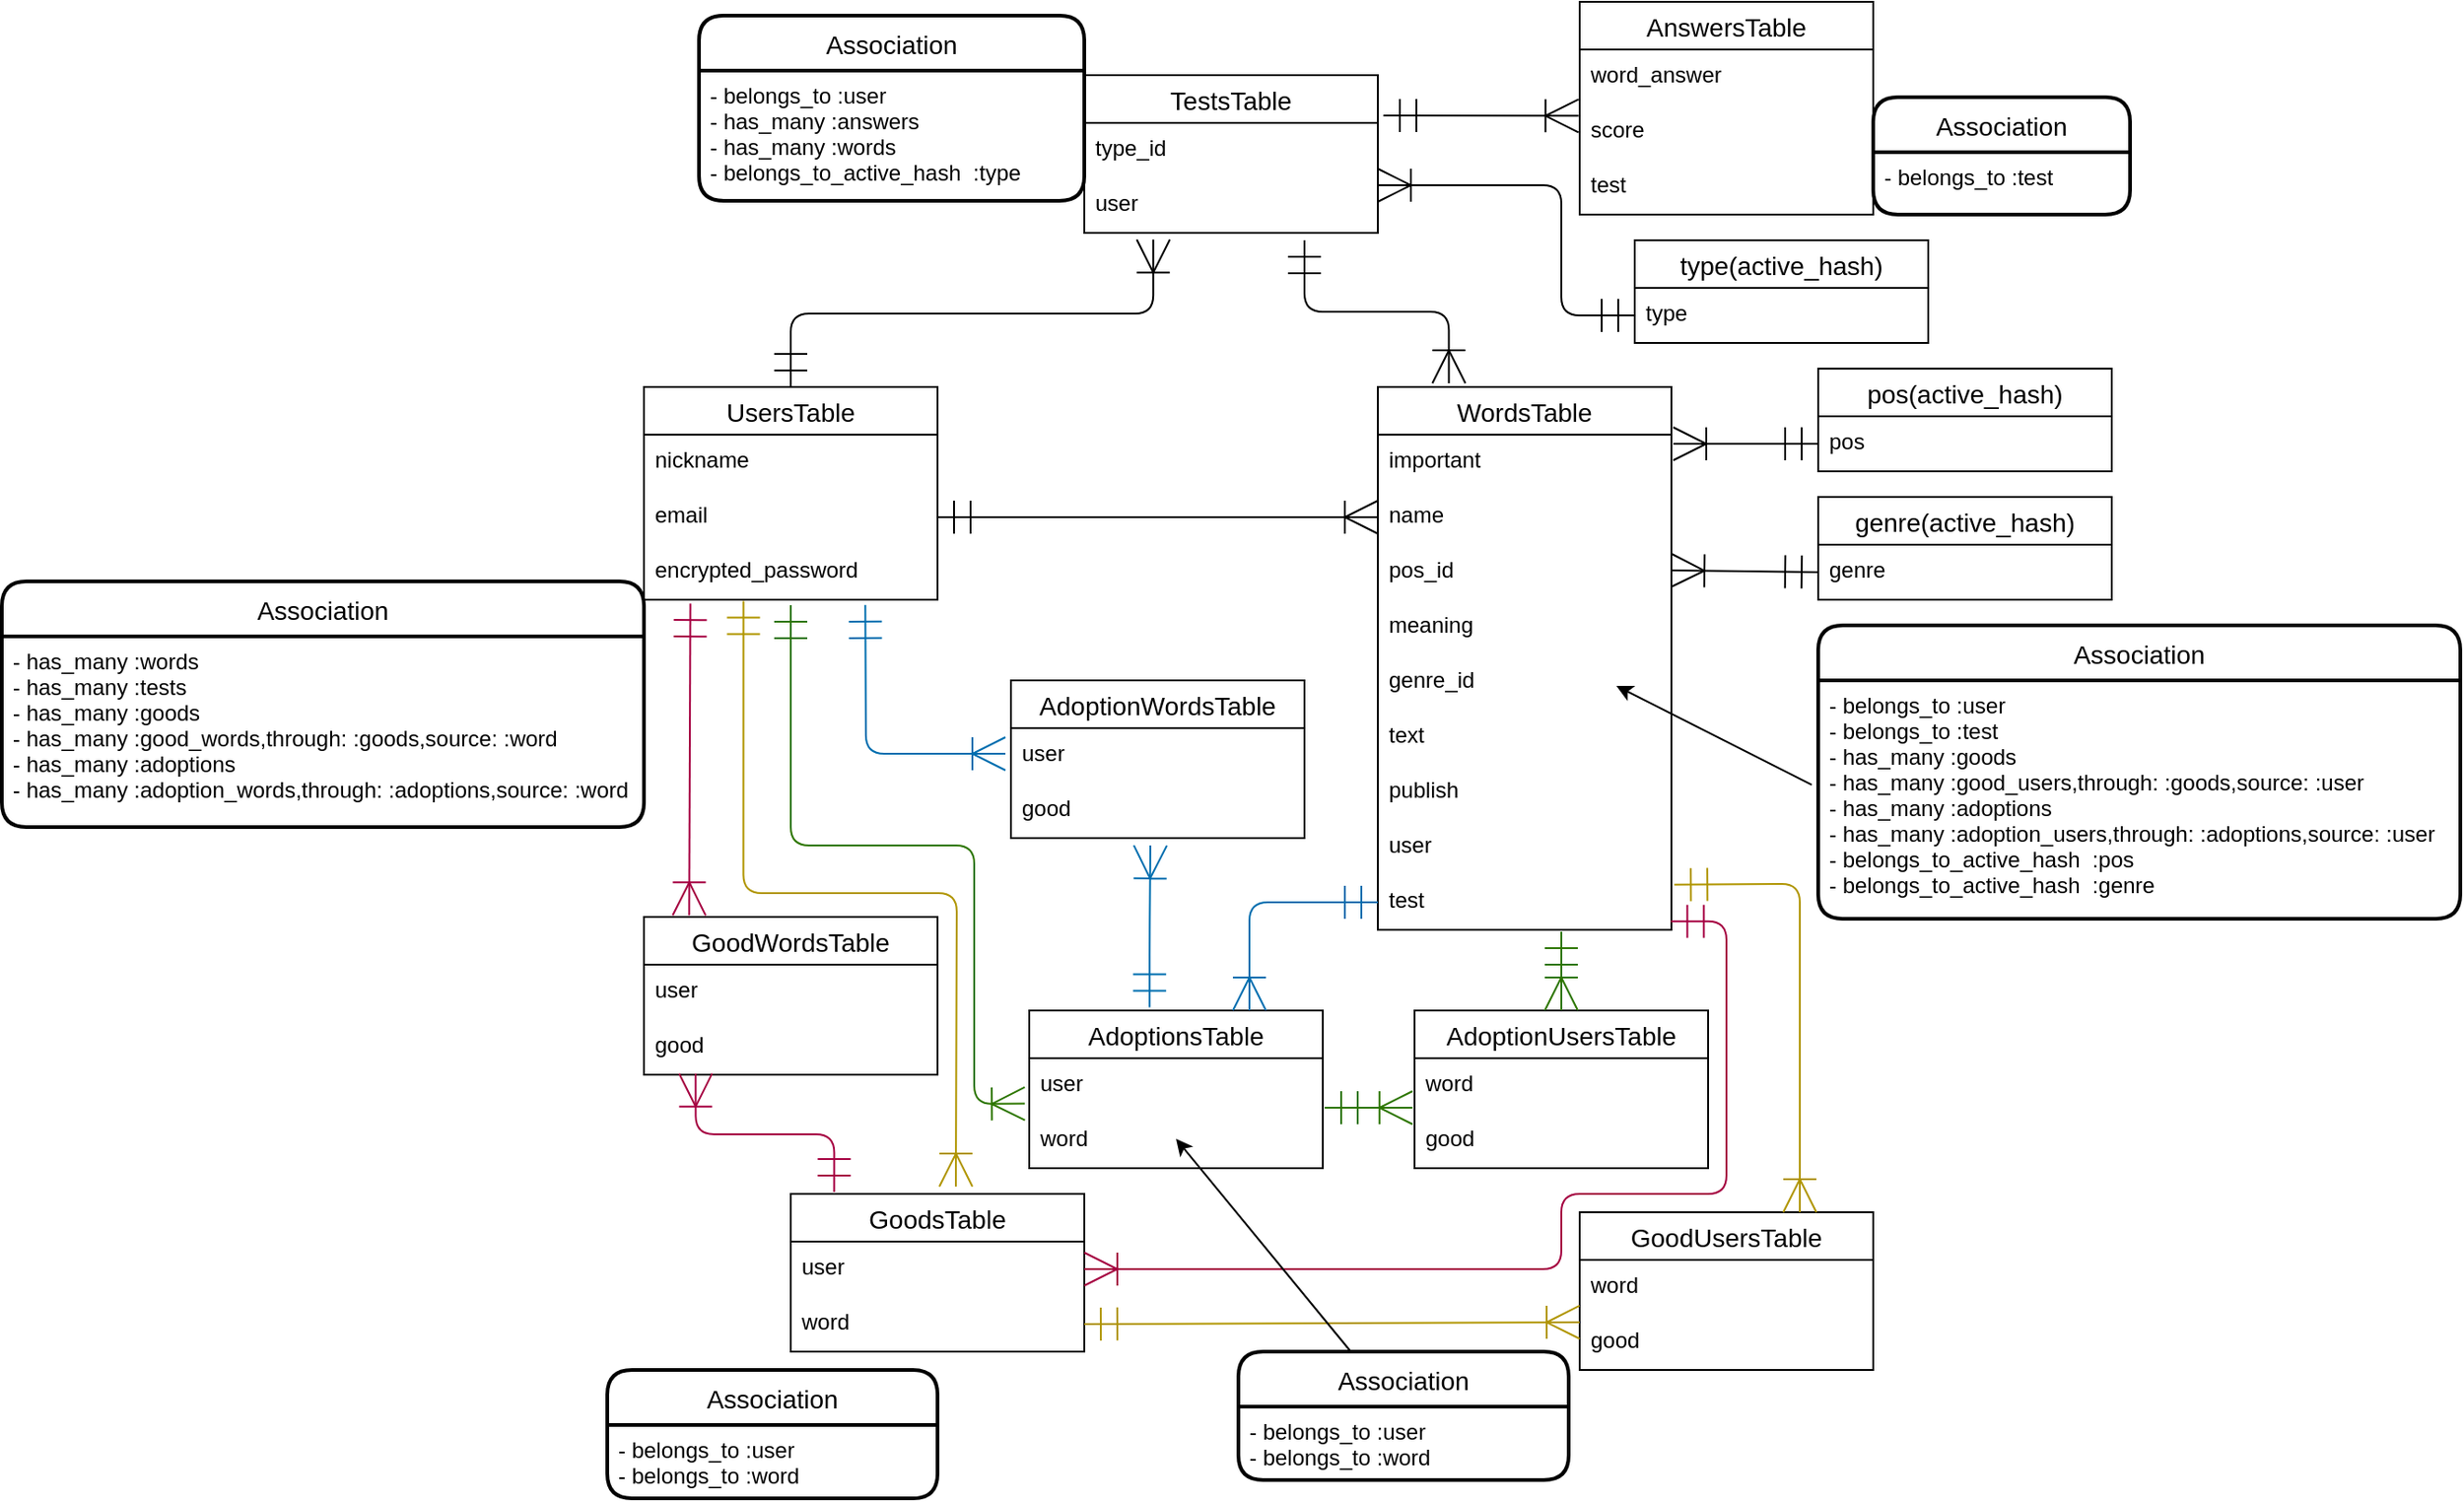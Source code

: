 <mxfile>
    <diagram id="oTgvewbKhOO6vjfjppx2" name="ページ1">
        <mxGraphModel dx="2643" dy="1571" grid="1" gridSize="10" guides="1" tooltips="1" connect="1" arrows="1" fold="1" page="1" pageScale="1" pageWidth="827" pageHeight="1169" math="0" shadow="0">
            <root>
                <mxCell id="0"/>
                <mxCell id="1" parent="0"/>
                <mxCell id="2" value="UsersTable" style="swimlane;fontStyle=0;childLayout=stackLayout;horizontal=1;startSize=26;horizontalStack=0;resizeParent=1;resizeParentMax=0;resizeLast=0;collapsible=1;marginBottom=0;align=center;fontSize=14;" parent="1" vertex="1">
                    <mxGeometry x="470" y="350" width="160" height="116" as="geometry"/>
                </mxCell>
                <mxCell id="3" value="nickname" style="text;strokeColor=none;fillColor=none;spacingLeft=4;spacingRight=4;overflow=hidden;rotatable=0;points=[[0,0.5],[1,0.5]];portConstraint=eastwest;fontSize=12;" parent="2" vertex="1">
                    <mxGeometry y="26" width="160" height="30" as="geometry"/>
                </mxCell>
                <mxCell id="4" value="email" style="text;strokeColor=none;fillColor=none;spacingLeft=4;spacingRight=4;overflow=hidden;rotatable=0;points=[[0,0.5],[1,0.5]];portConstraint=eastwest;fontSize=12;" parent="2" vertex="1">
                    <mxGeometry y="56" width="160" height="30" as="geometry"/>
                </mxCell>
                <mxCell id="5" value="encrypted_password" style="text;strokeColor=none;fillColor=none;spacingLeft=4;spacingRight=4;overflow=hidden;rotatable=0;points=[[0,0.5],[1,0.5]];portConstraint=eastwest;fontSize=12;" parent="2" vertex="1">
                    <mxGeometry y="86" width="160" height="30" as="geometry"/>
                </mxCell>
                <mxCell id="6" value="GoodsTable" style="swimlane;fontStyle=0;childLayout=stackLayout;horizontal=1;startSize=26;horizontalStack=0;resizeParent=1;resizeParentMax=0;resizeLast=0;collapsible=1;marginBottom=0;align=center;fontSize=14;" parent="1" vertex="1">
                    <mxGeometry x="550" y="790" width="160" height="86" as="geometry"/>
                </mxCell>
                <mxCell id="7" value="user" style="text;strokeColor=none;fillColor=none;spacingLeft=4;spacingRight=4;overflow=hidden;rotatable=0;points=[[0,0.5],[1,0.5]];portConstraint=eastwest;fontSize=12;" parent="6" vertex="1">
                    <mxGeometry y="26" width="160" height="30" as="geometry"/>
                </mxCell>
                <mxCell id="8" value="word" style="text;strokeColor=none;fillColor=none;spacingLeft=4;spacingRight=4;overflow=hidden;rotatable=0;points=[[0,0.5],[1,0.5]];portConstraint=eastwest;fontSize=12;" parent="6" vertex="1">
                    <mxGeometry y="56" width="160" height="30" as="geometry"/>
                </mxCell>
                <mxCell id="10" value="WordsTable" style="swimlane;fontStyle=0;childLayout=stackLayout;horizontal=1;startSize=26;horizontalStack=0;resizeParent=1;resizeParentMax=0;resizeLast=0;collapsible=1;marginBottom=0;align=center;fontSize=14;" parent="1" vertex="1">
                    <mxGeometry x="870" y="350" width="160" height="296" as="geometry"/>
                </mxCell>
                <mxCell id="15" value="important" style="text;strokeColor=none;fillColor=none;spacingLeft=4;spacingRight=4;overflow=hidden;rotatable=0;points=[[0,0.5],[1,0.5]];portConstraint=eastwest;fontSize=12;" parent="10" vertex="1">
                    <mxGeometry y="26" width="160" height="30" as="geometry"/>
                </mxCell>
                <mxCell id="11" value="name" style="text;strokeColor=none;fillColor=none;spacingLeft=4;spacingRight=4;overflow=hidden;rotatable=0;points=[[0,0.5],[1,0.5]];portConstraint=eastwest;fontSize=12;" parent="10" vertex="1">
                    <mxGeometry y="56" width="160" height="30" as="geometry"/>
                </mxCell>
                <mxCell id="16" value="pos_id" style="text;strokeColor=none;fillColor=none;spacingLeft=4;spacingRight=4;overflow=hidden;rotatable=0;points=[[0,0.5],[1,0.5]];portConstraint=eastwest;fontSize=12;" parent="10" vertex="1">
                    <mxGeometry y="86" width="160" height="30" as="geometry"/>
                </mxCell>
                <mxCell id="12" value="meaning" style="text;strokeColor=none;fillColor=none;spacingLeft=4;spacingRight=4;overflow=hidden;rotatable=0;points=[[0,0.5],[1,0.5]];portConstraint=eastwest;fontSize=12;" parent="10" vertex="1">
                    <mxGeometry y="116" width="160" height="30" as="geometry"/>
                </mxCell>
                <mxCell id="14" value="genre_id" style="text;strokeColor=none;fillColor=none;spacingLeft=4;spacingRight=4;overflow=hidden;rotatable=0;points=[[0,0.5],[1,0.5]];portConstraint=eastwest;fontSize=12;" parent="10" vertex="1">
                    <mxGeometry y="146" width="160" height="30" as="geometry"/>
                </mxCell>
                <mxCell id="13" value="text" style="text;strokeColor=none;fillColor=none;spacingLeft=4;spacingRight=4;overflow=hidden;rotatable=0;points=[[0,0.5],[1,0.5]];portConstraint=eastwest;fontSize=12;" parent="10" vertex="1">
                    <mxGeometry y="176" width="160" height="30" as="geometry"/>
                </mxCell>
                <mxCell id="103" value="" style="endArrow=classic;html=1;exitX=-0.01;exitY=0.438;exitDx=0;exitDy=0;exitPerimeter=0;" edge="1" parent="10" source="61">
                    <mxGeometry width="50" height="50" relative="1" as="geometry">
                        <mxPoint x="230" y="220" as="sourcePoint"/>
                        <mxPoint x="130" y="163" as="targetPoint"/>
                    </mxGeometry>
                </mxCell>
                <mxCell id="17" value="publish" style="text;strokeColor=none;fillColor=none;spacingLeft=4;spacingRight=4;overflow=hidden;rotatable=0;points=[[0,0.5],[1,0.5]];portConstraint=eastwest;fontSize=12;" parent="10" vertex="1">
                    <mxGeometry y="206" width="160" height="30" as="geometry"/>
                </mxCell>
                <mxCell id="34" value="user" style="text;strokeColor=none;fillColor=none;spacingLeft=4;spacingRight=4;overflow=hidden;rotatable=0;points=[[0,0.5],[1,0.5]];portConstraint=eastwest;fontSize=12;" parent="10" vertex="1">
                    <mxGeometry y="236" width="160" height="30" as="geometry"/>
                </mxCell>
                <mxCell id="73" value="test" style="text;strokeColor=none;fillColor=none;spacingLeft=4;spacingRight=4;overflow=hidden;rotatable=0;points=[[0,0.5],[1,0.5]];portConstraint=eastwest;fontSize=12;" parent="10" vertex="1">
                    <mxGeometry y="266" width="160" height="30" as="geometry"/>
                </mxCell>
                <mxCell id="18" value="GoodWordsTable" style="swimlane;fontStyle=0;childLayout=stackLayout;horizontal=1;startSize=26;horizontalStack=0;resizeParent=1;resizeParentMax=0;resizeLast=0;collapsible=1;marginBottom=0;align=center;fontSize=14;" parent="1" vertex="1">
                    <mxGeometry x="470" y="639" width="160" height="86" as="geometry"/>
                </mxCell>
                <mxCell id="64" value="user" style="text;strokeColor=none;fillColor=none;spacingLeft=4;spacingRight=4;overflow=hidden;rotatable=0;points=[[0,0.5],[1,0.5]];portConstraint=eastwest;fontSize=12;" parent="18" vertex="1">
                    <mxGeometry y="26" width="160" height="30" as="geometry"/>
                </mxCell>
                <mxCell id="63" value="good" style="text;strokeColor=none;fillColor=none;spacingLeft=4;spacingRight=4;overflow=hidden;rotatable=0;points=[[0,0.5],[1,0.5]];portConstraint=eastwest;fontSize=12;" parent="18" vertex="1">
                    <mxGeometry y="56" width="160" height="30" as="geometry"/>
                </mxCell>
                <mxCell id="21" value="GoodUsersTable" style="swimlane;fontStyle=0;childLayout=stackLayout;horizontal=1;startSize=26;horizontalStack=0;resizeParent=1;resizeParentMax=0;resizeLast=0;collapsible=1;marginBottom=0;align=center;fontSize=14;" parent="1" vertex="1">
                    <mxGeometry x="980" y="800" width="160" height="86" as="geometry"/>
                </mxCell>
                <mxCell id="65" value="word" style="text;strokeColor=none;fillColor=none;spacingLeft=4;spacingRight=4;overflow=hidden;rotatable=0;points=[[0,0.5],[1,0.5]];portConstraint=eastwest;fontSize=12;" parent="21" vertex="1">
                    <mxGeometry y="26" width="160" height="30" as="geometry"/>
                </mxCell>
                <mxCell id="66" value="good" style="text;strokeColor=none;fillColor=none;spacingLeft=4;spacingRight=4;overflow=hidden;rotatable=0;points=[[0,0.5],[1,0.5]];portConstraint=eastwest;fontSize=12;" parent="21" vertex="1">
                    <mxGeometry y="56" width="160" height="30" as="geometry"/>
                </mxCell>
                <mxCell id="24" value="pos(active_hash)" style="swimlane;fontStyle=0;childLayout=stackLayout;horizontal=1;startSize=26;horizontalStack=0;resizeParent=1;resizeParentMax=0;resizeLast=0;collapsible=1;marginBottom=0;align=center;fontSize=14;" parent="1" vertex="1">
                    <mxGeometry x="1110" y="340" width="160" height="56" as="geometry"/>
                </mxCell>
                <mxCell id="27" value="pos" style="text;strokeColor=none;fillColor=none;spacingLeft=4;spacingRight=4;overflow=hidden;rotatable=0;points=[[0,0.5],[1,0.5]];portConstraint=eastwest;fontSize=12;" parent="24" vertex="1">
                    <mxGeometry y="26" width="160" height="30" as="geometry"/>
                </mxCell>
                <mxCell id="32" value="genre(active_hash)" style="swimlane;fontStyle=0;childLayout=stackLayout;horizontal=1;startSize=26;horizontalStack=0;resizeParent=1;resizeParentMax=0;resizeLast=0;collapsible=1;marginBottom=0;align=center;fontSize=14;" parent="1" vertex="1">
                    <mxGeometry x="1110" y="410" width="160" height="56" as="geometry"/>
                </mxCell>
                <mxCell id="33" value="genre" style="text;strokeColor=none;fillColor=none;spacingLeft=4;spacingRight=4;overflow=hidden;rotatable=0;points=[[0,0.5],[1,0.5]];portConstraint=eastwest;fontSize=12;" parent="32" vertex="1">
                    <mxGeometry y="26" width="160" height="30" as="geometry"/>
                </mxCell>
                <mxCell id="35" value="" style="fontSize=12;html=1;endArrow=ERoneToMany;startArrow=ERmandOne;entryX=0;entryY=0.5;entryDx=0;entryDy=0;endSize=16;endFill=0;startSize=16;" parent="1" target="11" edge="1">
                    <mxGeometry width="100" height="100" relative="1" as="geometry">
                        <mxPoint x="630" y="421" as="sourcePoint"/>
                        <mxPoint x="730" y="310" as="targetPoint"/>
                        <Array as="points">
                            <mxPoint x="690" y="421"/>
                            <mxPoint x="720" y="421"/>
                            <mxPoint x="760" y="421"/>
                        </Array>
                    </mxGeometry>
                </mxCell>
                <mxCell id="38" value="" style="fontSize=12;html=1;endArrow=ERoneToMany;startArrow=ERmandOne;startSize=16;endSize=16;exitX=0;exitY=0.5;exitDx=0;exitDy=0;" parent="1" source="27" edge="1">
                    <mxGeometry width="100" height="100" relative="1" as="geometry">
                        <mxPoint x="1130" y="320" as="sourcePoint"/>
                        <mxPoint x="1031" y="381" as="targetPoint"/>
                    </mxGeometry>
                </mxCell>
                <mxCell id="39" value="" style="fontSize=12;html=1;endArrow=ERoneToMany;startArrow=ERmandOne;startSize=16;endSize=16;entryX=1;entryY=0.5;entryDx=0;entryDy=0;exitX=0;exitY=0.5;exitDx=0;exitDy=0;" parent="1" source="33" edge="1">
                    <mxGeometry width="100" height="100" relative="1" as="geometry">
                        <mxPoint x="1100" y="450" as="sourcePoint"/>
                        <mxPoint x="1030" y="450" as="targetPoint"/>
                    </mxGeometry>
                </mxCell>
                <mxCell id="40" value="" style="fontSize=12;html=1;endArrow=ERoneToMany;startArrow=ERmandOne;startSize=16;endSize=16;fillColor=#e3c800;strokeColor=#B09500;exitX=1.01;exitY=0.18;exitDx=0;exitDy=0;exitPerimeter=0;entryX=0.75;entryY=0;entryDx=0;entryDy=0;" parent="1" source="73" target="21" edge="1">
                    <mxGeometry width="100" height="100" relative="1" as="geometry">
                        <mxPoint x="970" y="630" as="sourcePoint"/>
                        <mxPoint x="1010" y="800" as="targetPoint"/>
                        <Array as="points">
                            <mxPoint x="1100" y="621"/>
                        </Array>
                    </mxGeometry>
                </mxCell>
                <mxCell id="41" value="" style="fontSize=12;html=1;endArrow=ERoneToMany;startArrow=ERmandOne;startSize=16;endSize=16;fillColor=#e3c800;strokeColor=#B09500;exitX=1;exitY=0.5;exitDx=0;exitDy=0;entryX=0;entryY=0.133;entryDx=0;entryDy=0;entryPerimeter=0;" parent="1" edge="1" target="66" source="8">
                    <mxGeometry width="100" height="100" relative="1" as="geometry">
                        <mxPoint x="849" y="853" as="sourcePoint"/>
                        <mxPoint x="750" y="853" as="targetPoint"/>
                        <Array as="points"/>
                    </mxGeometry>
                </mxCell>
                <mxCell id="42" value="" style="fontSize=12;html=1;endArrow=ERoneToMany;startArrow=ERmandOne;startSize=16;endSize=16;fillColor=#d80073;strokeColor=#A50040;edgeStyle=orthogonalEdgeStyle;entryX=0.176;entryY=0.978;entryDx=0;entryDy=0;entryPerimeter=0;exitX=0.148;exitY=-0.012;exitDx=0;exitDy=0;exitPerimeter=0;" parent="1" source="6" target="63" edge="1">
                    <mxGeometry width="100" height="100" relative="1" as="geometry">
                        <mxPoint x="600" y="779" as="sourcePoint"/>
                        <mxPoint x="500" y="730" as="targetPoint"/>
                    </mxGeometry>
                </mxCell>
                <mxCell id="43" value="" style="fontSize=12;html=1;endArrow=ERoneToMany;startArrow=ERmandOne;startSize=16;endSize=16;entryX=0.154;entryY=-0.01;entryDx=0;entryDy=0;exitX=0.158;exitY=1.069;exitDx=0;exitDy=0;exitPerimeter=0;entryPerimeter=0;fillColor=#d80073;strokeColor=#A50040;" parent="1" source="5" target="18" edge="1">
                    <mxGeometry width="100" height="100" relative="1" as="geometry">
                        <mxPoint x="637" y="550" as="sourcePoint"/>
                        <mxPoint x="530" y="550" as="targetPoint"/>
                    </mxGeometry>
                </mxCell>
                <mxCell id="44" value="TestsTable" style="swimlane;fontStyle=0;childLayout=stackLayout;horizontal=1;startSize=26;horizontalStack=0;resizeParent=1;resizeParentMax=0;resizeLast=0;collapsible=1;marginBottom=0;align=center;fontSize=14;" parent="1" vertex="1">
                    <mxGeometry x="710" y="180" width="160" height="86" as="geometry"/>
                </mxCell>
                <mxCell id="48" value="type_id" style="text;strokeColor=none;fillColor=none;spacingLeft=4;spacingRight=4;overflow=hidden;rotatable=0;points=[[0,0.5],[1,0.5]];portConstraint=eastwest;fontSize=12;" parent="44" vertex="1">
                    <mxGeometry y="26" width="160" height="30" as="geometry"/>
                </mxCell>
                <mxCell id="74" value="user" style="text;strokeColor=none;fillColor=none;spacingLeft=4;spacingRight=4;overflow=hidden;rotatable=0;points=[[0,0.5],[1,0.5]];portConstraint=eastwest;fontSize=12;" parent="44" vertex="1">
                    <mxGeometry y="56" width="160" height="30" as="geometry"/>
                </mxCell>
                <mxCell id="49" value="type(active_hash)" style="swimlane;fontStyle=0;childLayout=stackLayout;horizontal=1;startSize=26;horizontalStack=0;resizeParent=1;resizeParentMax=0;resizeLast=0;collapsible=1;marginBottom=0;align=center;fontSize=14;" parent="1" vertex="1">
                    <mxGeometry x="1010" y="270" width="160" height="56" as="geometry"/>
                </mxCell>
                <mxCell id="50" value="type" style="text;strokeColor=none;fillColor=none;spacingLeft=4;spacingRight=4;overflow=hidden;rotatable=0;points=[[0,0.5],[1,0.5]];portConstraint=eastwest;fontSize=12;" parent="49" vertex="1">
                    <mxGeometry y="26" width="160" height="30" as="geometry"/>
                </mxCell>
                <mxCell id="51" value="" style="fontSize=12;html=1;endArrow=ERoneToMany;startArrow=ERmandOne;startSize=16;endSize=16;edgeStyle=orthogonalEdgeStyle;exitX=0;exitY=0.5;exitDx=0;exitDy=0;" parent="1" source="50" edge="1">
                    <mxGeometry width="100" height="100" relative="1" as="geometry">
                        <mxPoint x="1020" y="220" as="sourcePoint"/>
                        <mxPoint x="870" y="240" as="targetPoint"/>
                        <Array as="points">
                            <mxPoint x="970" y="311"/>
                            <mxPoint x="970" y="240"/>
                            <mxPoint x="870" y="240"/>
                        </Array>
                    </mxGeometry>
                </mxCell>
                <mxCell id="52" value="" style="fontSize=12;html=1;endArrow=ERoneToMany;startArrow=ERmandOne;startSize=16;endSize=16;edgeStyle=orthogonalEdgeStyle;" parent="1" edge="1">
                    <mxGeometry width="100" height="100" relative="1" as="geometry">
                        <mxPoint x="830" y="270" as="sourcePoint"/>
                        <mxPoint x="908.72" y="348" as="targetPoint"/>
                        <Array as="points">
                            <mxPoint x="829.72" y="309"/>
                            <mxPoint x="908.72" y="309"/>
                        </Array>
                    </mxGeometry>
                </mxCell>
                <mxCell id="53" value="" style="fontSize=12;html=1;endArrow=ERoneToMany;startArrow=ERmandOne;startSize=16;endSize=16;entryX=0.235;entryY=1.122;entryDx=0;entryDy=0;edgeStyle=orthogonalEdgeStyle;exitX=0.5;exitY=0;exitDx=0;exitDy=0;entryPerimeter=0;" parent="1" source="2" target="74" edge="1">
                    <mxGeometry width="100" height="100" relative="1" as="geometry">
                        <mxPoint x="610" y="280" as="sourcePoint"/>
                        <mxPoint x="710.16" y="274.19" as="targetPoint"/>
                        <Array as="points">
                            <mxPoint x="550" y="310"/>
                            <mxPoint x="748" y="310"/>
                        </Array>
                    </mxGeometry>
                </mxCell>
                <mxCell id="55" value="Association" style="swimlane;childLayout=stackLayout;horizontal=1;startSize=30;horizontalStack=0;rounded=1;fontSize=14;fontStyle=0;strokeWidth=2;resizeParent=0;resizeLast=1;shadow=0;dashed=0;align=center;" parent="1" vertex="1">
                    <mxGeometry x="120" y="456" width="350" height="134" as="geometry"/>
                </mxCell>
                <mxCell id="56" value="- has_many :words&#10;- has_many :tests&#10;- has_many :goods&#10;- has_many :good_words,through: :goods,source: :word&#10;- has_many :adoptions&#10;- has_many :adoption_words,through: :adoptions,source: :word&#10;" style="align=left;strokeColor=none;fillColor=none;spacingLeft=4;fontSize=12;verticalAlign=top;resizable=0;rotatable=0;part=1;" parent="55" vertex="1">
                    <mxGeometry y="30" width="350" height="104" as="geometry"/>
                </mxCell>
                <mxCell id="58" value="" style="fontSize=12;html=1;endArrow=ERoneToMany;startArrow=ERmandOne;startSize=16;endSize=16;exitX=0.339;exitY=1.023;exitDx=0;exitDy=0;exitPerimeter=0;startFill=0;edgeStyle=orthogonalEdgeStyle;fillColor=#e3c800;strokeColor=#B09500;" parent="1" source="5" edge="1">
                    <mxGeometry width="100" height="100" relative="1" as="geometry">
                        <mxPoint x="530" y="540" as="sourcePoint"/>
                        <mxPoint x="640" y="786" as="targetPoint"/>
                    </mxGeometry>
                </mxCell>
                <mxCell id="59" value="" style="fontSize=12;html=1;endArrow=ERoneToMany;startArrow=ERmandOne;startSize=16;endSize=16;edgeStyle=orthogonalEdgeStyle;fillColor=#d80073;strokeColor=#A50040;exitX=0.998;exitY=0.847;exitDx=0;exitDy=0;exitPerimeter=0;entryX=1;entryY=0.5;entryDx=0;entryDy=0;" parent="1" source="73" target="7" edge="1">
                    <mxGeometry width="100" height="100" relative="1" as="geometry">
                        <mxPoint x="1060" y="646" as="sourcePoint"/>
                        <mxPoint x="710" y="819" as="targetPoint"/>
                        <Array as="points">
                            <mxPoint x="1060" y="641"/>
                            <mxPoint x="1060" y="790"/>
                            <mxPoint x="970" y="790"/>
                            <mxPoint x="970" y="831"/>
                        </Array>
                    </mxGeometry>
                </mxCell>
                <mxCell id="60" value="Association" style="swimlane;childLayout=stackLayout;horizontal=1;startSize=30;horizontalStack=0;rounded=1;fontSize=14;fontStyle=0;strokeWidth=2;resizeParent=0;resizeLast=1;shadow=0;dashed=0;align=center;labelBackgroundColor=none;" parent="1" vertex="1">
                    <mxGeometry x="1110" y="480" width="350" height="160" as="geometry"/>
                </mxCell>
                <mxCell id="61" value="- belongs_to :user&#10;- belongs_to :test&#10;- has_many :goods&#10;- has_many :good_users,through: :goods,source: :user&#10;- has_many :adoptions&#10;- has_many :adoption_users,through: :adoptions,source: :user&#10;- belongs_to_active_hash  :pos&#10;- belongs_to_active_hash  :genre" style="align=left;strokeColor=none;fillColor=none;spacingLeft=4;fontSize=12;verticalAlign=top;resizable=0;rotatable=0;part=1;labelBackgroundColor=none;" parent="60" vertex="1">
                    <mxGeometry y="30" width="350" height="130" as="geometry"/>
                </mxCell>
                <mxCell id="68" value="Association" style="swimlane;childLayout=stackLayout;horizontal=1;startSize=30;horizontalStack=0;rounded=1;fontSize=14;fontStyle=0;strokeWidth=2;resizeParent=0;resizeLast=1;shadow=0;dashed=0;align=center;labelBackgroundColor=none;" parent="1" vertex="1">
                    <mxGeometry x="450" y="886" width="180" height="70" as="geometry"/>
                </mxCell>
                <mxCell id="69" value="- belongs_to :user&#10;- belongs_to :word" style="align=left;strokeColor=none;fillColor=none;spacingLeft=4;fontSize=12;verticalAlign=top;resizable=0;rotatable=0;part=1;labelBackgroundColor=none;" parent="68" vertex="1">
                    <mxGeometry y="30" width="180" height="40" as="geometry"/>
                </mxCell>
                <mxCell id="70" value="Association" style="swimlane;childLayout=stackLayout;horizontal=1;startSize=30;horizontalStack=0;rounded=1;fontSize=14;fontStyle=0;strokeWidth=2;resizeParent=0;resizeLast=1;shadow=0;dashed=0;align=center;labelBackgroundColor=none;" parent="1" vertex="1">
                    <mxGeometry x="500" y="147.5" width="210" height="101" as="geometry"/>
                </mxCell>
                <mxCell id="71" value="- belongs_to :user&#10;- has_many :answers&#10;- has_many :words&#10;- belongs_to_active_hash  :type" style="align=left;strokeColor=none;fillColor=none;spacingLeft=4;fontSize=12;verticalAlign=top;resizable=0;rotatable=0;part=1;labelBackgroundColor=none;" parent="70" vertex="1">
                    <mxGeometry y="30" width="210" height="71" as="geometry"/>
                </mxCell>
                <mxCell id="75" value="AnswersTable" style="swimlane;fontStyle=0;childLayout=stackLayout;horizontal=1;startSize=26;horizontalStack=0;resizeParent=1;resizeParentMax=0;resizeLast=0;collapsible=1;marginBottom=0;align=center;fontSize=14;" parent="1" vertex="1">
                    <mxGeometry x="980" y="140" width="160" height="116" as="geometry"/>
                </mxCell>
                <mxCell id="77" value="word_answer" style="text;strokeColor=none;fillColor=none;spacingLeft=4;spacingRight=4;overflow=hidden;rotatable=0;points=[[0,0.5],[1,0.5]];portConstraint=eastwest;fontSize=12;" parent="75" vertex="1">
                    <mxGeometry y="26" width="160" height="30" as="geometry"/>
                </mxCell>
                <mxCell id="78" value="score" style="text;strokeColor=none;fillColor=none;spacingLeft=4;spacingRight=4;overflow=hidden;rotatable=0;points=[[0,0.5],[1,0.5]];portConstraint=eastwest;fontSize=12;" parent="75" vertex="1">
                    <mxGeometry y="56" width="160" height="30" as="geometry"/>
                </mxCell>
                <mxCell id="79" value="test" style="text;strokeColor=none;fillColor=none;spacingLeft=4;spacingRight=4;overflow=hidden;rotatable=0;points=[[0,0.5],[1,0.5]];portConstraint=eastwest;fontSize=12;" parent="75" vertex="1">
                    <mxGeometry y="86" width="160" height="30" as="geometry"/>
                </mxCell>
                <mxCell id="80" value="" style="fontSize=12;html=1;endArrow=ERoneToMany;startArrow=ERmandOne;startSize=16;endSize=16;entryX=-0.004;entryY=0.206;entryDx=0;entryDy=0;entryPerimeter=0;" parent="1" target="78" edge="1">
                    <mxGeometry width="100" height="100" relative="1" as="geometry">
                        <mxPoint x="873" y="202" as="sourcePoint"/>
                        <mxPoint x="998.72" y="287.58" as="targetPoint"/>
                    </mxGeometry>
                </mxCell>
                <mxCell id="81" value="Association" style="swimlane;childLayout=stackLayout;horizontal=1;startSize=30;horizontalStack=0;rounded=1;fontSize=14;fontStyle=0;strokeWidth=2;resizeParent=0;resizeLast=1;shadow=0;dashed=0;align=center;labelBackgroundColor=none;" parent="1" vertex="1">
                    <mxGeometry x="1140" y="192" width="140" height="64" as="geometry"/>
                </mxCell>
                <mxCell id="82" value="- belongs_to :test" style="align=left;strokeColor=none;fillColor=none;spacingLeft=4;fontSize=12;verticalAlign=top;resizable=0;rotatable=0;part=1;labelBackgroundColor=none;" parent="81" vertex="1">
                    <mxGeometry y="30" width="140" height="34" as="geometry"/>
                </mxCell>
                <mxCell id="83" style="edgeStyle=none;rounded=0;orthogonalLoop=1;jettySize=auto;html=1;exitX=0.5;exitY=1;exitDx=0;exitDy=0;startArrow=ERmandOne;startFill=0;endArrow=ERoneToMany;endFill=0;startSize=16;endSize=16;" parent="81" source="81" target="82" edge="1">
                    <mxGeometry relative="1" as="geometry"/>
                </mxCell>
                <mxCell id="85" value="AdoptionsTable" style="swimlane;fontStyle=0;childLayout=stackLayout;horizontal=1;startSize=26;horizontalStack=0;resizeParent=1;resizeParentMax=0;resizeLast=0;collapsible=1;marginBottom=0;align=center;fontSize=14;" vertex="1" parent="1">
                    <mxGeometry x="680" y="690" width="160" height="86" as="geometry"/>
                </mxCell>
                <mxCell id="86" value="user" style="text;strokeColor=none;fillColor=none;spacingLeft=4;spacingRight=4;overflow=hidden;rotatable=0;points=[[0,0.5],[1,0.5]];portConstraint=eastwest;fontSize=12;" vertex="1" parent="85">
                    <mxGeometry y="26" width="160" height="30" as="geometry"/>
                </mxCell>
                <mxCell id="87" value="word" style="text;strokeColor=none;fillColor=none;spacingLeft=4;spacingRight=4;overflow=hidden;rotatable=0;points=[[0,0.5],[1,0.5]];portConstraint=eastwest;fontSize=12;" vertex="1" parent="85">
                    <mxGeometry y="56" width="160" height="30" as="geometry"/>
                </mxCell>
                <mxCell id="88" value="AdoptionWordsTable" style="swimlane;fontStyle=0;childLayout=stackLayout;horizontal=1;startSize=26;horizontalStack=0;resizeParent=1;resizeParentMax=0;resizeLast=0;collapsible=1;marginBottom=0;align=center;fontSize=14;" vertex="1" parent="1">
                    <mxGeometry x="670" y="510" width="160" height="86" as="geometry"/>
                </mxCell>
                <mxCell id="89" value="user" style="text;strokeColor=none;fillColor=none;spacingLeft=4;spacingRight=4;overflow=hidden;rotatable=0;points=[[0,0.5],[1,0.5]];portConstraint=eastwest;fontSize=12;" vertex="1" parent="88">
                    <mxGeometry y="26" width="160" height="30" as="geometry"/>
                </mxCell>
                <mxCell id="90" value="good" style="text;strokeColor=none;fillColor=none;spacingLeft=4;spacingRight=4;overflow=hidden;rotatable=0;points=[[0,0.5],[1,0.5]];portConstraint=eastwest;fontSize=12;" vertex="1" parent="88">
                    <mxGeometry y="56" width="160" height="30" as="geometry"/>
                </mxCell>
                <mxCell id="91" value="" style="fontSize=12;html=1;endArrow=ERoneToMany;startArrow=ERmandOne;startSize=16;endSize=16;fillColor=#60a917;strokeColor=#2D7600;entryX=-0.015;entryY=0.827;entryDx=0;entryDy=0;entryPerimeter=0;" edge="1" parent="1" target="86">
                    <mxGeometry width="100" height="100" relative="1" as="geometry">
                        <mxPoint x="550" y="469" as="sourcePoint"/>
                        <mxPoint x="670" y="720" as="targetPoint"/>
                        <Array as="points">
                            <mxPoint x="550" y="600"/>
                            <mxPoint x="650" y="600"/>
                            <mxPoint x="650" y="741"/>
                        </Array>
                    </mxGeometry>
                </mxCell>
                <mxCell id="92" value="" style="fontSize=12;html=1;endArrow=ERoneToMany;startArrow=ERmandOne;startSize=16;endSize=16;exitX=0.158;exitY=1.069;exitDx=0;exitDy=0;exitPerimeter=0;fillColor=#1ba1e2;strokeColor=#006EAF;" edge="1" parent="1">
                    <mxGeometry width="100" height="100" relative="1" as="geometry">
                        <mxPoint x="590.64" y="468.93" as="sourcePoint"/>
                        <mxPoint x="667" y="550" as="targetPoint"/>
                        <Array as="points">
                            <mxPoint x="591" y="550"/>
                        </Array>
                    </mxGeometry>
                </mxCell>
                <mxCell id="93" value="" style="fontSize=12;html=1;endArrow=ERoneToMany;startArrow=ERmandOne;startSize=16;endSize=16;fillColor=#1ba1e2;strokeColor=#006EAF;edgeStyle=orthogonalEdgeStyle;exitX=0.41;exitY=-0.021;exitDx=0;exitDy=0;exitPerimeter=0;" edge="1" parent="1" source="85">
                    <mxGeometry width="100" height="100" relative="1" as="geometry">
                        <mxPoint x="710" y="640" as="sourcePoint"/>
                        <mxPoint x="746" y="600" as="targetPoint"/>
                        <Array as="points">
                            <mxPoint x="746" y="650"/>
                            <mxPoint x="746" y="650"/>
                        </Array>
                    </mxGeometry>
                </mxCell>
                <mxCell id="94" value="AdoptionUsersTable" style="swimlane;fontStyle=0;childLayout=stackLayout;horizontal=1;startSize=26;horizontalStack=0;resizeParent=1;resizeParentMax=0;resizeLast=0;collapsible=1;marginBottom=0;align=center;fontSize=14;" vertex="1" parent="1">
                    <mxGeometry x="890" y="690" width="160" height="86" as="geometry"/>
                </mxCell>
                <mxCell id="95" value="word" style="text;strokeColor=none;fillColor=none;spacingLeft=4;spacingRight=4;overflow=hidden;rotatable=0;points=[[0,0.5],[1,0.5]];portConstraint=eastwest;fontSize=12;" vertex="1" parent="94">
                    <mxGeometry y="26" width="160" height="30" as="geometry"/>
                </mxCell>
                <mxCell id="96" value="good" style="text;strokeColor=none;fillColor=none;spacingLeft=4;spacingRight=4;overflow=hidden;rotatable=0;points=[[0,0.5],[1,0.5]];portConstraint=eastwest;fontSize=12;" vertex="1" parent="94">
                    <mxGeometry y="56" width="160" height="30" as="geometry"/>
                </mxCell>
                <mxCell id="97" value="" style="fontSize=12;html=1;endArrow=ERoneToMany;startArrow=ERmandOne;startSize=16;endSize=16;fillColor=#60a917;strokeColor=#2D7600;entryX=-0.007;entryY=0.9;entryDx=0;entryDy=0;entryPerimeter=0;" edge="1" parent="1" target="95">
                    <mxGeometry width="100" height="100" relative="1" as="geometry">
                        <mxPoint x="841" y="743" as="sourcePoint"/>
                        <mxPoint x="880" y="741" as="targetPoint"/>
                        <Array as="points"/>
                    </mxGeometry>
                </mxCell>
                <mxCell id="98" value="" style="fontSize=12;html=1;endArrow=ERoneToMany;startArrow=ERmandOne;startSize=16;endSize=16;fillColor=#60a917;strokeColor=#2D7600;entryX=0.5;entryY=0;entryDx=0;entryDy=0;" edge="1" parent="1" target="94">
                    <mxGeometry width="100" height="100" relative="1" as="geometry">
                        <mxPoint x="970" y="647" as="sourcePoint"/>
                        <mxPoint x="997.88" y="670" as="targetPoint"/>
                        <Array as="points"/>
                    </mxGeometry>
                </mxCell>
                <mxCell id="99" value="" style="fontSize=12;html=1;endArrow=ERoneToMany;startArrow=ERmandOne;startSize=16;endSize=16;fillColor=#1ba1e2;strokeColor=#006EAF;edgeStyle=orthogonalEdgeStyle;exitX=0;exitY=0.5;exitDx=0;exitDy=0;entryX=0.75;entryY=0;entryDx=0;entryDy=0;" edge="1" parent="1" source="73" target="85">
                    <mxGeometry width="100" height="100" relative="1" as="geometry">
                        <mxPoint x="755.6" y="698.194" as="sourcePoint"/>
                        <mxPoint x="800" y="680" as="targetPoint"/>
                        <Array as="points">
                            <mxPoint x="800" y="631"/>
                        </Array>
                    </mxGeometry>
                </mxCell>
                <mxCell id="100" value="Association" style="swimlane;childLayout=stackLayout;horizontal=1;startSize=30;horizontalStack=0;rounded=1;fontSize=14;fontStyle=0;strokeWidth=2;resizeParent=0;resizeLast=1;shadow=0;dashed=0;align=center;labelBackgroundColor=none;" vertex="1" parent="1">
                    <mxGeometry x="794" y="876" width="180" height="70" as="geometry"/>
                </mxCell>
                <mxCell id="101" value="- belongs_to :user&#10;- belongs_to :word" style="align=left;strokeColor=none;fillColor=none;spacingLeft=4;fontSize=12;verticalAlign=top;resizable=0;rotatable=0;part=1;labelBackgroundColor=none;" vertex="1" parent="100">
                    <mxGeometry y="30" width="180" height="40" as="geometry"/>
                </mxCell>
                <mxCell id="102" value="" style="endArrow=classic;html=1;" edge="1" parent="1" source="100">
                    <mxGeometry width="50" height="50" relative="1" as="geometry">
                        <mxPoint x="710" y="810" as="sourcePoint"/>
                        <mxPoint x="760" y="760" as="targetPoint"/>
                    </mxGeometry>
                </mxCell>
            </root>
        </mxGraphModel>
    </diagram>
</mxfile>